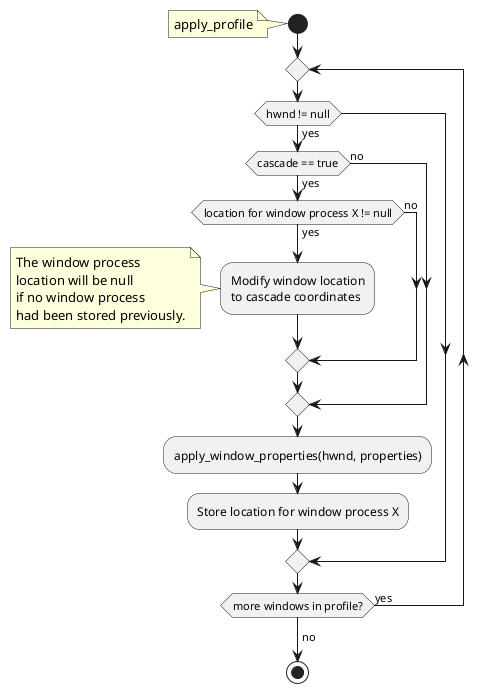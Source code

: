 @startuml "apply_profile Activity Diagram"

start
note left
    apply_profile
end note

repeat
    if (hwnd != null) then (yes)
        if (cascade == true) then (yes)
            if (location for window process X != null) then (yes)
                :Modify window location
                to cascade coordinates;
                note left
                    The window process
                    location will be null
                    if no window process
                    had been stored previously.
                end note
            else (no)
            endif
        else (no)
        endif
        :apply_window_properties(hwnd, properties);
        :Store location for window process X;
    endif
repeat while (more windows in profile?) is (yes)
->no;

stop

@enduml